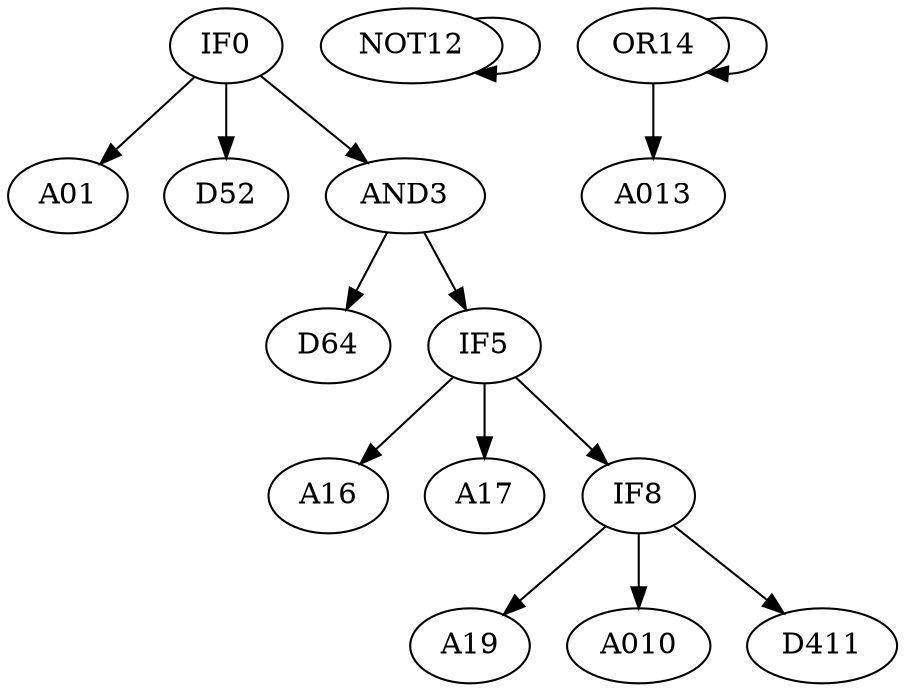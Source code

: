 digraph T {
	IF0 -> A01;
	IF0 -> D52;
	IF0 -> AND3;
	AND3 -> D64;
	AND3 -> IF5;
	IF5 -> A16;
	IF5 -> A17;
	IF5 -> IF8;
	IF8 -> A19;
	IF8 -> A010;
	IF8 -> D411;
	NOT12 -> NOT12;
	OR14 -> A013;
	OR14 -> OR14;
}
